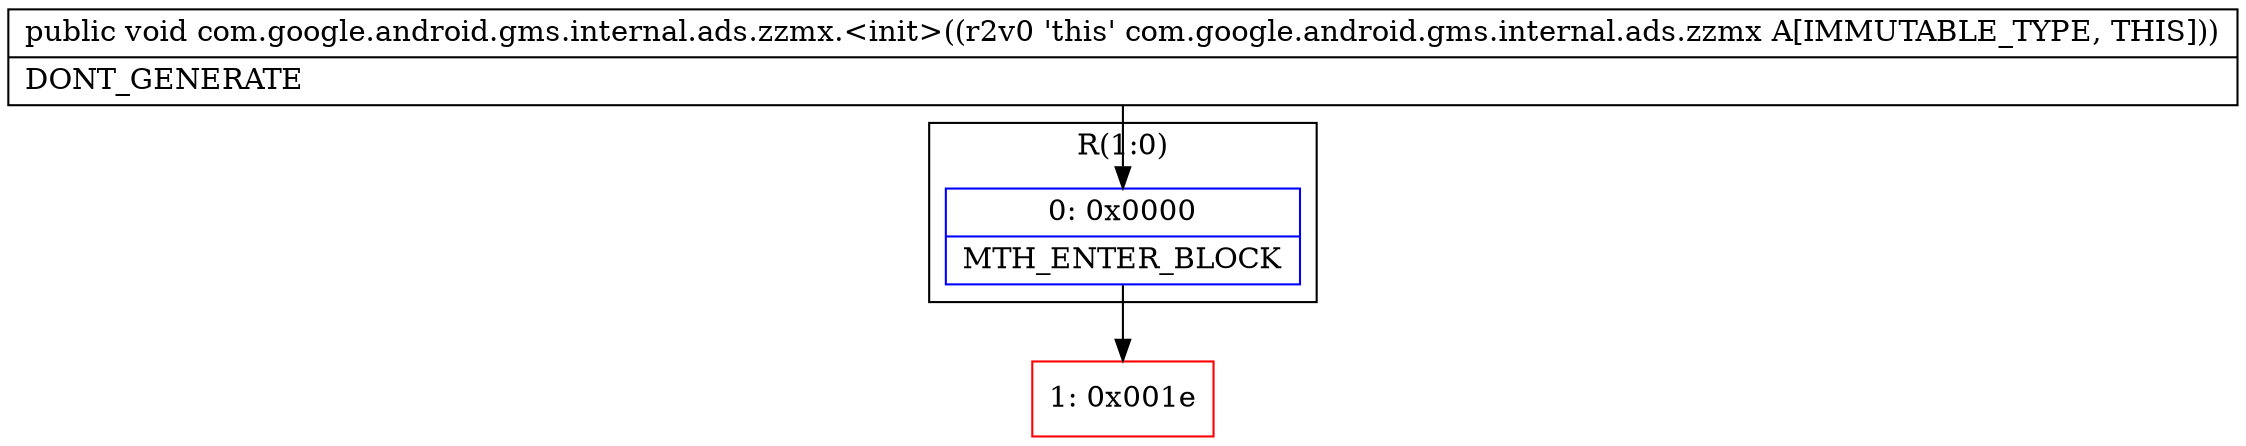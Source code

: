 digraph "CFG forcom.google.android.gms.internal.ads.zzmx.\<init\>()V" {
subgraph cluster_Region_1835319105 {
label = "R(1:0)";
node [shape=record,color=blue];
Node_0 [shape=record,label="{0\:\ 0x0000|MTH_ENTER_BLOCK\l}"];
}
Node_1 [shape=record,color=red,label="{1\:\ 0x001e}"];
MethodNode[shape=record,label="{public void com.google.android.gms.internal.ads.zzmx.\<init\>((r2v0 'this' com.google.android.gms.internal.ads.zzmx A[IMMUTABLE_TYPE, THIS]))  | DONT_GENERATE\l}"];
MethodNode -> Node_0;
Node_0 -> Node_1;
}

